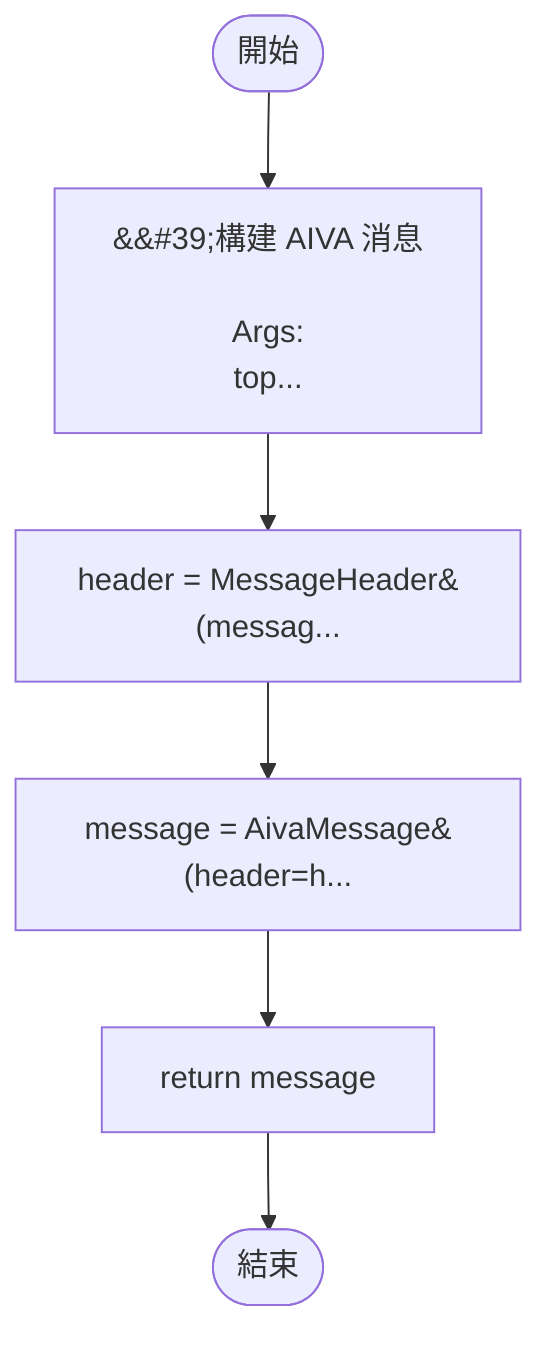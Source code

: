 flowchart TB
    n1([開始])
    n2([結束])
    n3[&amp;&#35;39;構建 AIVA 消息\n\n        Args:\n            top...]
    n4[header = MessageHeader&#40;messag...]
    n5[message = AivaMessage&#40;header=h...]
    n6[return message]
    n1 --> n3
    n3 --> n4
    n4 --> n5
    n5 --> n6
    n6 --> n2